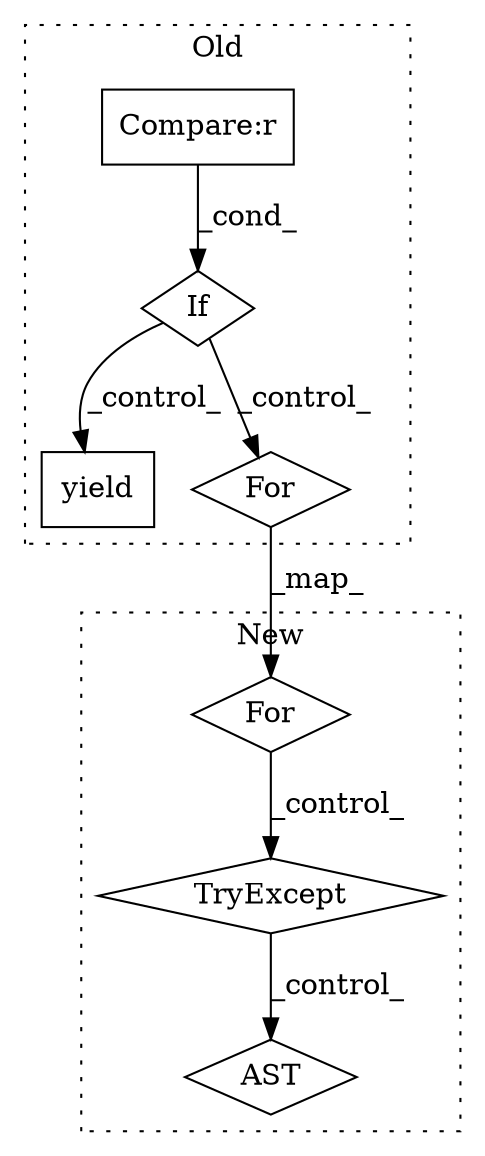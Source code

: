 digraph G {
subgraph cluster0 {
1 [label="yield" a="105" s="6045" l="6" shape="box"];
4 [label="If" a="96" s="5623" l="3" shape="diamond"];
5 [label="Compare:r" a="40" s="5626" l="18" shape="box"];
6 [label="For" a="107" s="6135,6172" l="4,26" shape="diamond"];
label = "Old";
style="dotted";
}
subgraph cluster1 {
2 [label="TryExcept" a="71" s="5699" l="41" shape="diamond"];
3 [label="AST" a="2" s="5861,0" l="7,0" shape="diamond"];
7 [label="For" a="107" s="5558,5595" l="4,30" shape="diamond"];
label = "New";
style="dotted";
}
2 -> 3 [label="_control_"];
4 -> 6 [label="_control_"];
4 -> 1 [label="_control_"];
5 -> 4 [label="_cond_"];
6 -> 7 [label="_map_"];
7 -> 2 [label="_control_"];
}